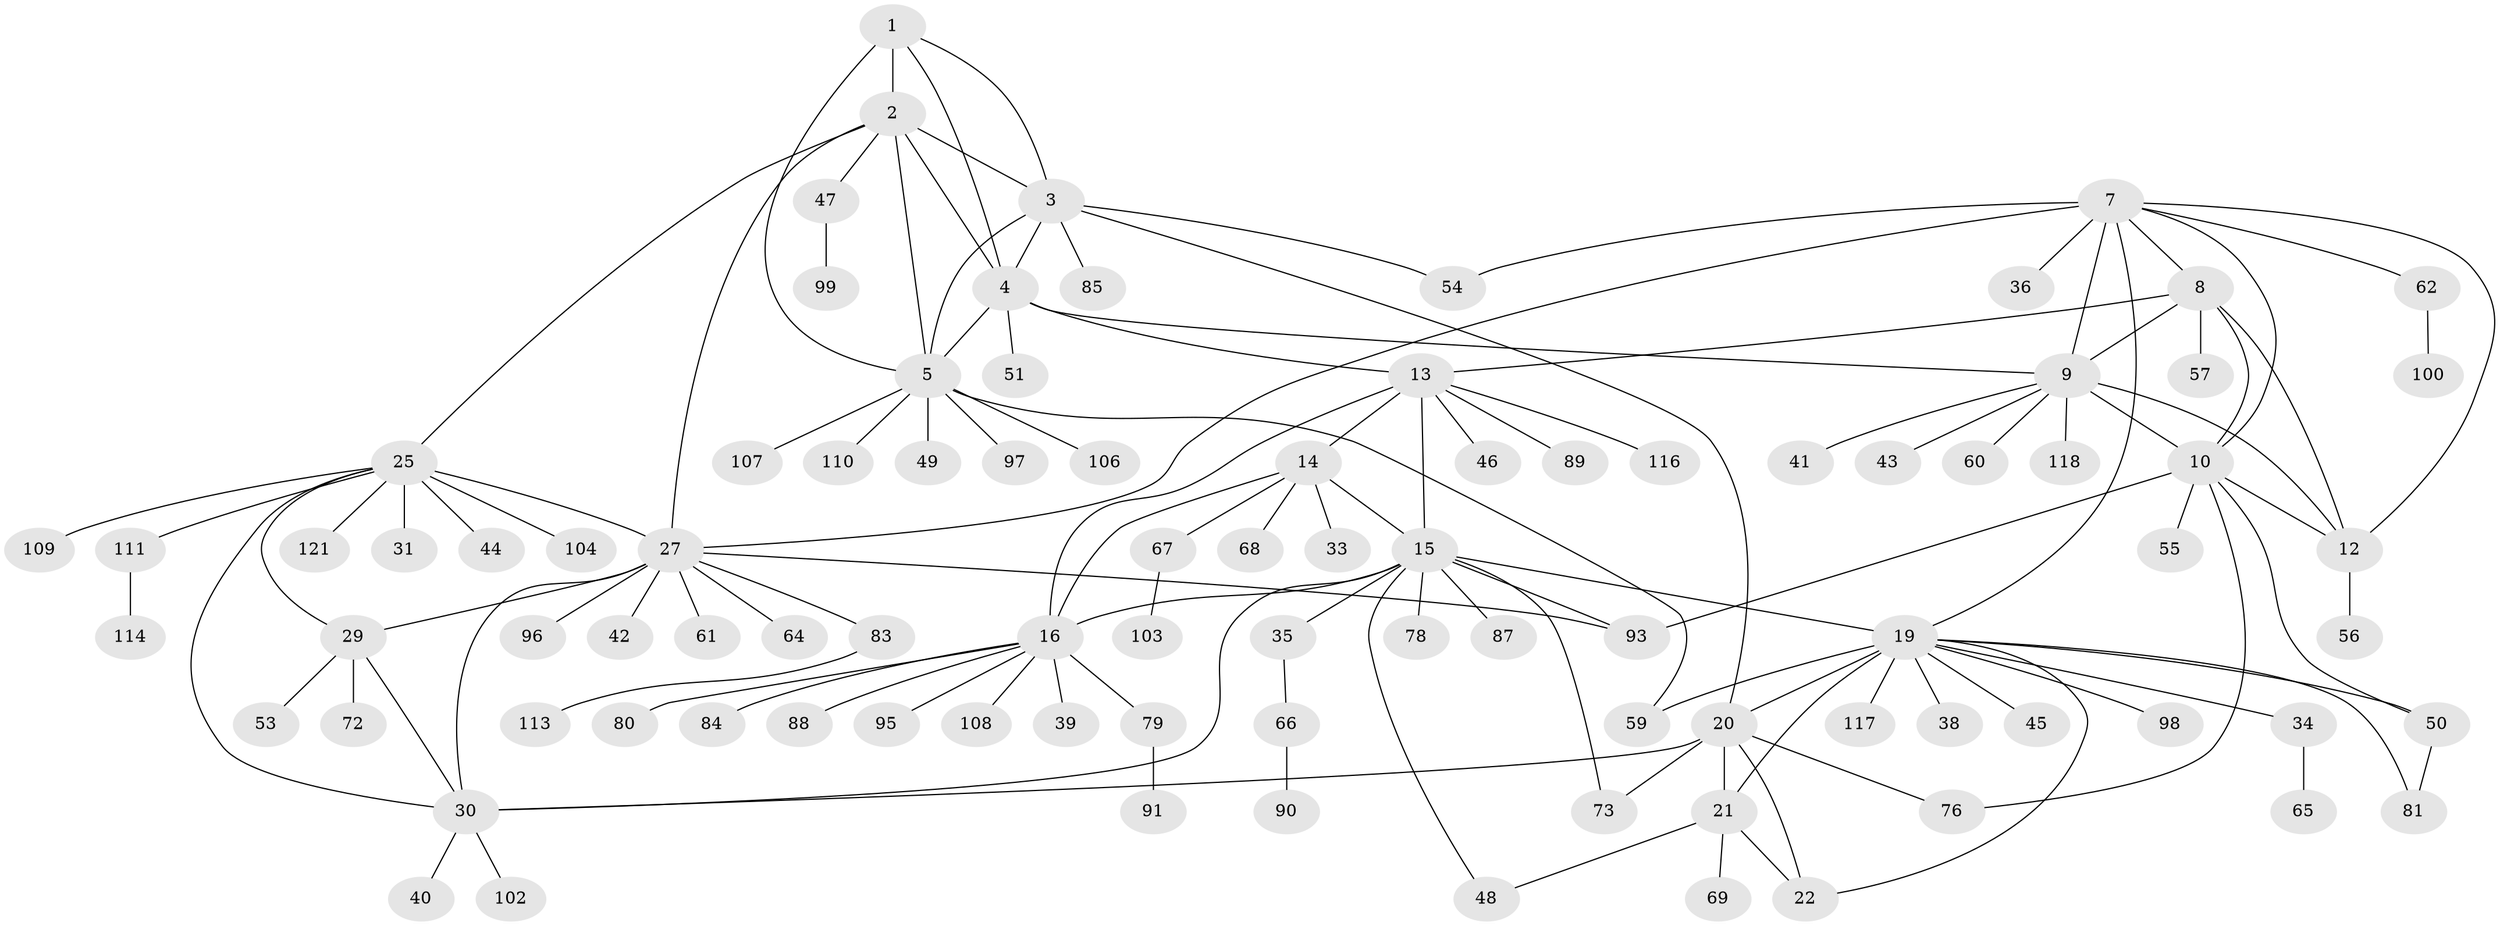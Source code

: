 // original degree distribution, {5: 0.024793388429752067, 8: 0.05785123966942149, 9: 0.04132231404958678, 10: 0.049586776859504134, 6: 0.01652892561983471, 11: 0.01652892561983471, 7: 0.03305785123966942, 13: 0.008264462809917356, 1: 0.5619834710743802, 2: 0.1322314049586777, 3: 0.05785123966942149}
// Generated by graph-tools (version 1.1) at 2025/11/02/27/25 16:11:35]
// undirected, 93 vertices, 129 edges
graph export_dot {
graph [start="1"]
  node [color=gray90,style=filled];
  1;
  2 [super="+82"];
  3 [super="+119"];
  4 [super="+37"];
  5 [super="+6"];
  7 [super="+58"];
  8 [super="+74"];
  9 [super="+11"];
  10 [super="+63"];
  12 [super="+75"];
  13 [super="+18"];
  14 [super="+115"];
  15 [super="+17"];
  16 [super="+52"];
  19 [super="+24"];
  20 [super="+23"];
  21 [super="+32"];
  22 [super="+105"];
  25 [super="+26"];
  27 [super="+28"];
  29 [super="+101"];
  30 [super="+70"];
  31;
  33;
  34;
  35;
  36;
  38;
  39;
  40;
  41;
  42;
  43;
  44;
  45;
  46;
  47 [super="+77"];
  48;
  49;
  50 [super="+86"];
  51;
  53;
  54;
  55;
  56;
  57;
  59;
  60;
  61;
  62;
  64;
  65;
  66 [super="+71"];
  67 [super="+92"];
  68;
  69;
  72;
  73;
  76;
  78;
  79;
  80;
  81;
  83 [super="+120"];
  84;
  85 [super="+112"];
  87;
  88;
  89;
  90;
  91;
  93 [super="+94"];
  95;
  96;
  97;
  98;
  99;
  100;
  102;
  103;
  104;
  106;
  107;
  108;
  109;
  110;
  111;
  113;
  114;
  116;
  117;
  118;
  121;
  1 -- 2;
  1 -- 3;
  1 -- 4;
  1 -- 5 [weight=2];
  2 -- 3;
  2 -- 4;
  2 -- 5 [weight=2];
  2 -- 47;
  2 -- 25;
  2 -- 27;
  3 -- 4;
  3 -- 5 [weight=2];
  3 -- 20;
  3 -- 54;
  3 -- 85;
  4 -- 5 [weight=2];
  4 -- 51;
  4 -- 13;
  4 -- 9;
  5 -- 49;
  5 -- 59;
  5 -- 106;
  5 -- 107;
  5 -- 110;
  5 -- 97;
  7 -- 8;
  7 -- 9 [weight=2];
  7 -- 10;
  7 -- 12;
  7 -- 36;
  7 -- 54;
  7 -- 62;
  7 -- 19;
  7 -- 27;
  8 -- 9 [weight=2];
  8 -- 10;
  8 -- 12;
  8 -- 13;
  8 -- 57;
  9 -- 10 [weight=2];
  9 -- 12 [weight=2];
  9 -- 41;
  9 -- 43;
  9 -- 118;
  9 -- 60;
  10 -- 12;
  10 -- 50;
  10 -- 55;
  10 -- 76;
  10 -- 93;
  12 -- 56;
  13 -- 14 [weight=2];
  13 -- 15 [weight=4];
  13 -- 16 [weight=2];
  13 -- 46;
  13 -- 116;
  13 -- 89;
  14 -- 15 [weight=2];
  14 -- 16;
  14 -- 33;
  14 -- 67;
  14 -- 68;
  15 -- 16 [weight=2];
  15 -- 87;
  15 -- 35;
  15 -- 73;
  15 -- 78;
  15 -- 48;
  15 -- 19;
  15 -- 30;
  15 -- 93;
  16 -- 39;
  16 -- 79;
  16 -- 80;
  16 -- 84;
  16 -- 88;
  16 -- 95;
  16 -- 108;
  19 -- 20 [weight=4];
  19 -- 21 [weight=2];
  19 -- 22 [weight=2];
  19 -- 45;
  19 -- 50;
  19 -- 59;
  19 -- 117;
  19 -- 34;
  19 -- 98;
  19 -- 38;
  19 -- 81;
  20 -- 21 [weight=2];
  20 -- 22 [weight=2];
  20 -- 30;
  20 -- 73;
  20 -- 76;
  21 -- 22;
  21 -- 48;
  21 -- 69;
  25 -- 27 [weight=4];
  25 -- 29 [weight=2];
  25 -- 30 [weight=2];
  25 -- 31;
  25 -- 104;
  25 -- 111;
  25 -- 121;
  25 -- 44;
  25 -- 109;
  27 -- 29 [weight=2];
  27 -- 30 [weight=2];
  27 -- 61;
  27 -- 64;
  27 -- 83;
  27 -- 96;
  27 -- 42;
  27 -- 93;
  29 -- 30;
  29 -- 53;
  29 -- 72;
  30 -- 40;
  30 -- 102;
  34 -- 65;
  35 -- 66;
  47 -- 99;
  50 -- 81;
  62 -- 100;
  66 -- 90;
  67 -- 103;
  79 -- 91;
  83 -- 113;
  111 -- 114;
}
